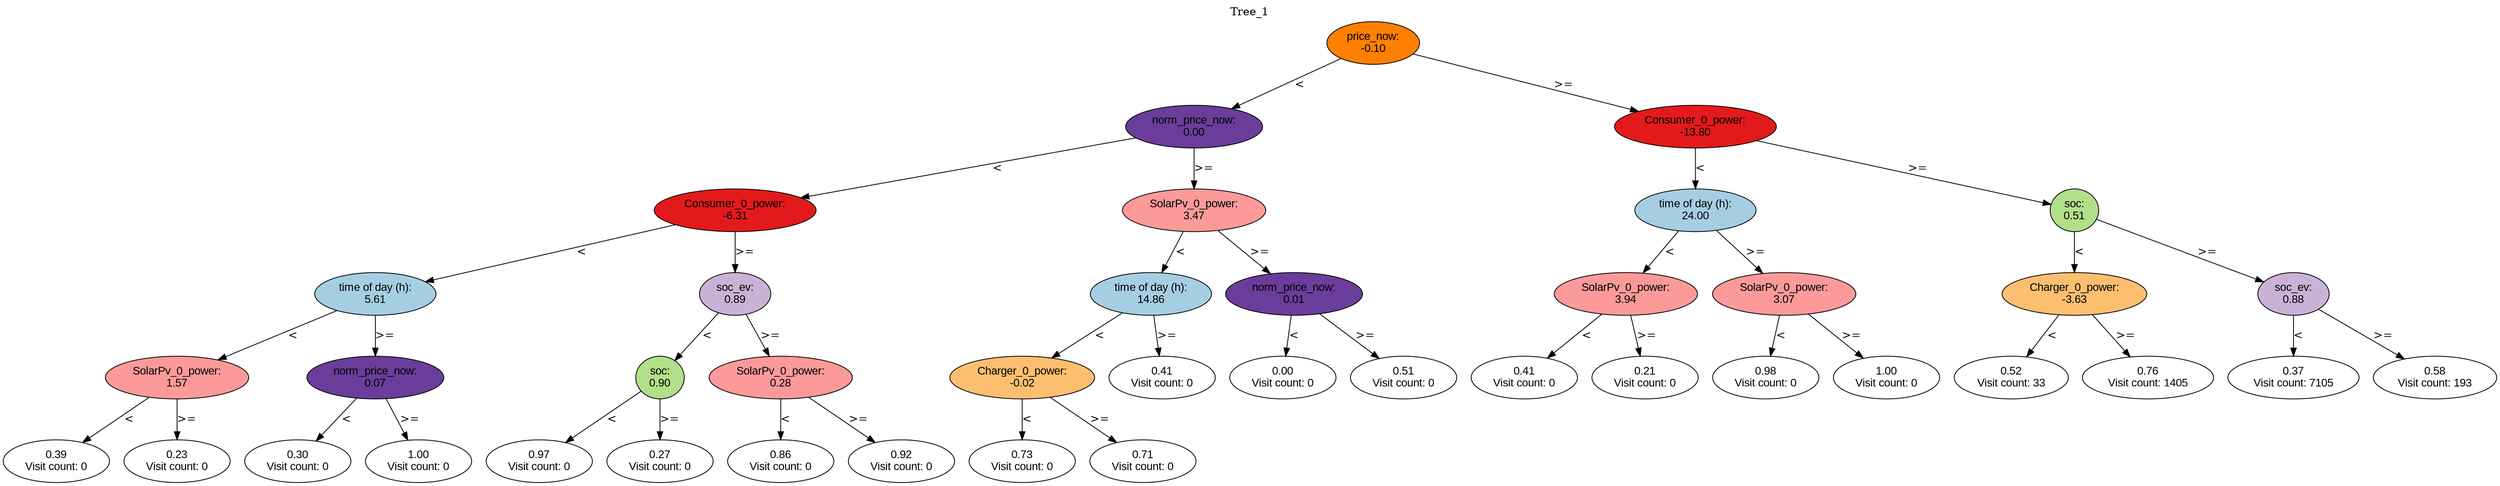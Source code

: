 digraph BST {
    node [fontname="Arial" style=filled colorscheme=paired12];
    0 [ label = "price_now:
-0.10" fillcolor=8];
    1 [ label = "norm_price_now:
0.00" fillcolor=10];
    2 [ label = "Consumer_0_power:
-6.31" fillcolor=6];
    3 [ label = "time of day (h):
5.61" fillcolor=1];
    4 [ label = "SolarPv_0_power:
1.57" fillcolor=5];
    5 [ label = "0.39
Visit count: 0" fillcolor=white];
    6 [ label = "0.23
Visit count: 0" fillcolor=white];
    7 [ label = "norm_price_now:
0.07" fillcolor=10];
    8 [ label = "0.30
Visit count: 0" fillcolor=white];
    9 [ label = "1.00
Visit count: 0" fillcolor=white];
    10 [ label = "soc_ev:
0.89" fillcolor=9];
    11 [ label = "soc:
0.90" fillcolor=3];
    12 [ label = "0.97
Visit count: 0" fillcolor=white];
    13 [ label = "0.27
Visit count: 0" fillcolor=white];
    14 [ label = "SolarPv_0_power:
0.28" fillcolor=5];
    15 [ label = "0.86
Visit count: 0" fillcolor=white];
    16 [ label = "0.92
Visit count: 0" fillcolor=white];
    17 [ label = "SolarPv_0_power:
3.47" fillcolor=5];
    18 [ label = "time of day (h):
14.86" fillcolor=1];
    19 [ label = "Charger_0_power:
-0.02" fillcolor=7];
    20 [ label = "0.73
Visit count: 0" fillcolor=white];
    21 [ label = "0.71
Visit count: 0" fillcolor=white];
    22 [ label = "0.41
Visit count: 0" fillcolor=white];
    23 [ label = "norm_price_now:
0.01" fillcolor=10];
    24 [ label = "0.00
Visit count: 0" fillcolor=white];
    25 [ label = "0.51
Visit count: 0" fillcolor=white];
    26 [ label = "Consumer_0_power:
-13.80" fillcolor=6];
    27 [ label = "time of day (h):
24.00" fillcolor=1];
    28 [ label = "SolarPv_0_power:
3.94" fillcolor=5];
    29 [ label = "0.41
Visit count: 0" fillcolor=white];
    30 [ label = "0.21
Visit count: 0" fillcolor=white];
    31 [ label = "SolarPv_0_power:
3.07" fillcolor=5];
    32 [ label = "0.98
Visit count: 0" fillcolor=white];
    33 [ label = "1.00
Visit count: 0" fillcolor=white];
    34 [ label = "soc:
0.51" fillcolor=3];
    35 [ label = "Charger_0_power:
-3.63" fillcolor=7];
    36 [ label = "0.52
Visit count: 33" fillcolor=white];
    37 [ label = "0.76
Visit count: 1405" fillcolor=white];
    38 [ label = "soc_ev:
0.88" fillcolor=9];
    39 [ label = "0.37
Visit count: 7105" fillcolor=white];
    40 [ label = "0.58
Visit count: 193" fillcolor=white];

    0  -> 1[ label = "<"];
    0  -> 26[ label = ">="];
    1  -> 2[ label = "<"];
    1  -> 17[ label = ">="];
    2  -> 3[ label = "<"];
    2  -> 10[ label = ">="];
    3  -> 4[ label = "<"];
    3  -> 7[ label = ">="];
    4  -> 5[ label = "<"];
    4  -> 6[ label = ">="];
    7  -> 8[ label = "<"];
    7  -> 9[ label = ">="];
    10  -> 11[ label = "<"];
    10  -> 14[ label = ">="];
    11  -> 12[ label = "<"];
    11  -> 13[ label = ">="];
    14  -> 15[ label = "<"];
    14  -> 16[ label = ">="];
    17  -> 18[ label = "<"];
    17  -> 23[ label = ">="];
    18  -> 19[ label = "<"];
    18  -> 22[ label = ">="];
    19  -> 20[ label = "<"];
    19  -> 21[ label = ">="];
    23  -> 24[ label = "<"];
    23  -> 25[ label = ">="];
    26  -> 27[ label = "<"];
    26  -> 34[ label = ">="];
    27  -> 28[ label = "<"];
    27  -> 31[ label = ">="];
    28  -> 29[ label = "<"];
    28  -> 30[ label = ">="];
    31  -> 32[ label = "<"];
    31  -> 33[ label = ">="];
    34  -> 35[ label = "<"];
    34  -> 38[ label = ">="];
    35  -> 36[ label = "<"];
    35  -> 37[ label = ">="];
    38  -> 39[ label = "<"];
    38  -> 40[ label = ">="];

    labelloc="t";
    label="Tree_1";
}